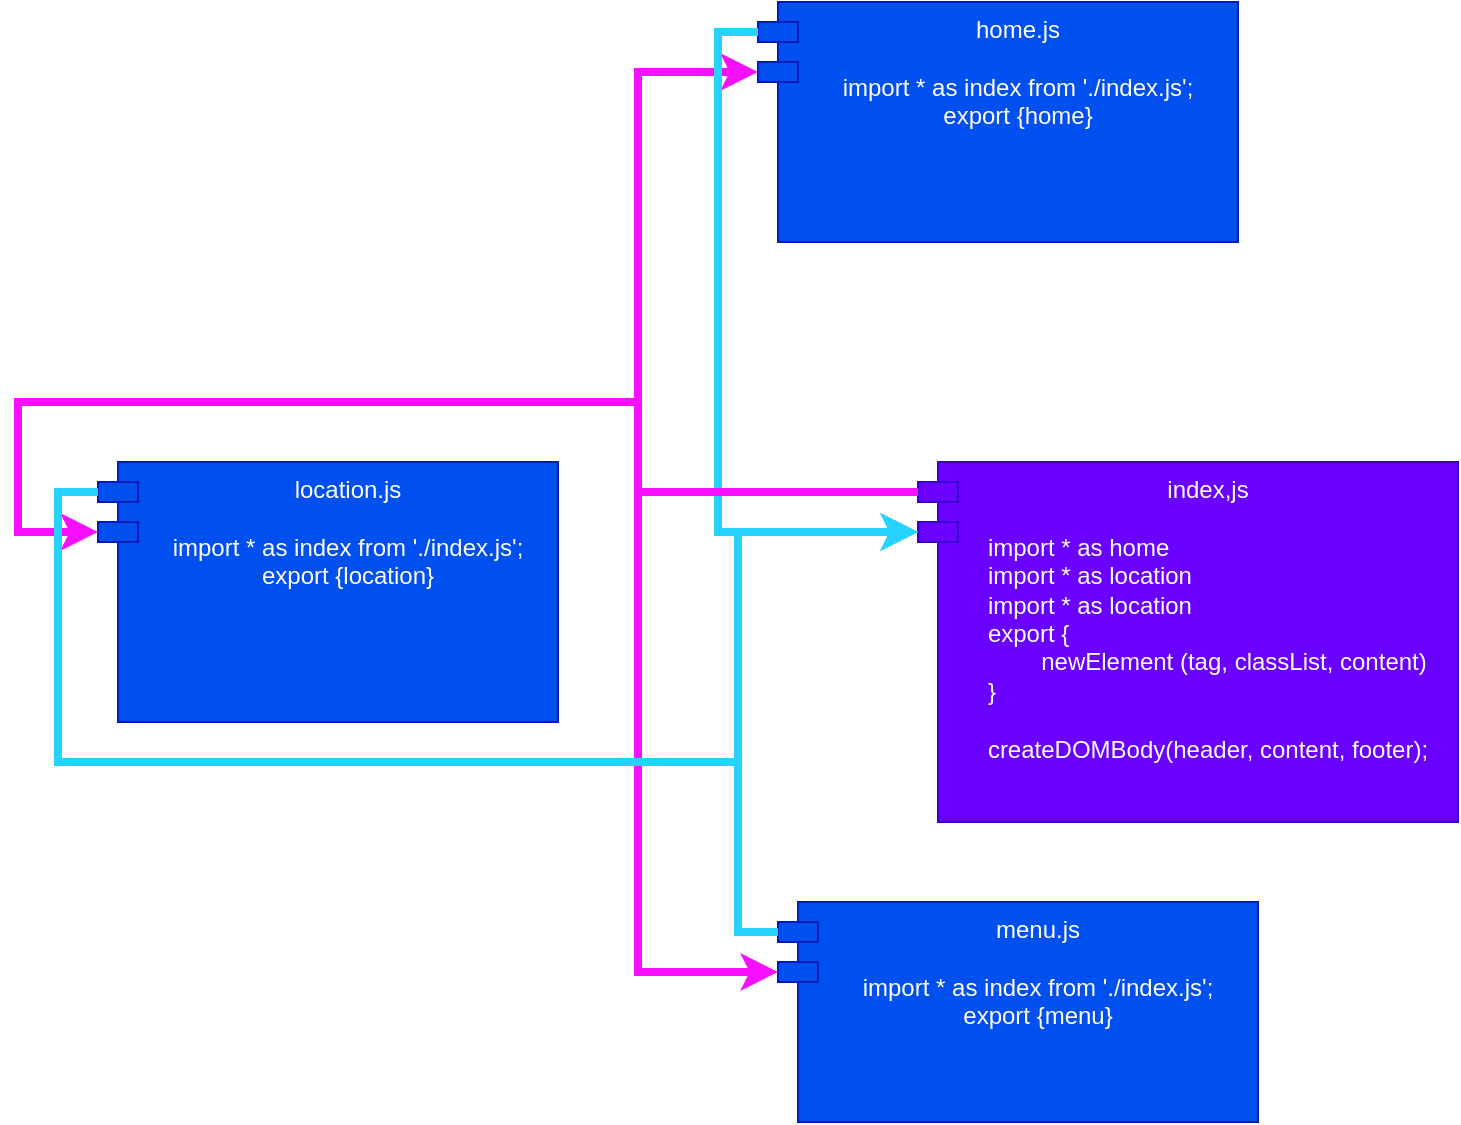 <mxfile version="24.4.4" type="github">
  <diagram name="Page-1" id="_XW2aRxPbvMp9jxoI3Cc">
    <mxGraphModel dx="1434" dy="695" grid="1" gridSize="10" guides="1" tooltips="1" connect="1" arrows="1" fold="1" page="1" pageScale="1" pageWidth="850" pageHeight="1100" math="0" shadow="0">
      <root>
        <mxCell id="0" />
        <mxCell id="1" parent="0" />
        <mxCell id="SFTi8-72i3KYINAuqSL5-2" value="index,js&lt;div&gt;&lt;br&gt;&lt;/div&gt;&lt;div style=&quot;&quot;&gt;&lt;div style=&quot;text-align: left;&quot;&gt;&lt;span style=&quot;background-color: initial;&quot;&gt;import * as home&lt;/span&gt;&lt;/div&gt;&lt;div style=&quot;text-align: left;&quot;&gt;&lt;span style=&quot;background-color: initial;&quot;&gt;import * as location&lt;/span&gt;&lt;/div&gt;&lt;div style=&quot;text-align: left;&quot;&gt;&lt;span style=&quot;background-color: initial;&quot;&gt;import * as location&lt;/span&gt;&lt;/div&gt;&lt;div style=&quot;text-align: left;&quot;&gt;&lt;span style=&quot;background-color: initial;&quot;&gt;export {&lt;/span&gt;&lt;/div&gt;&lt;div style=&quot;text-align: left;&quot;&gt;&lt;span style=&quot;background-color: initial;&quot;&gt;&lt;span style=&quot;white-space: pre;&quot;&gt;&#x9;&lt;/span&gt;newElement (tag, classList, content)&lt;/span&gt;&lt;/div&gt;&lt;/div&gt;&lt;div style=&quot;text-align: left;&quot;&gt;}&lt;/div&gt;&lt;div style=&quot;text-align: left;&quot;&gt;&lt;br&gt;&lt;/div&gt;&lt;div style=&quot;text-align: left;&quot;&gt;&lt;span style=&quot;background-color: initial;&quot;&gt;createDOMBody(header, content, footer);&lt;/span&gt;&lt;br&gt;&lt;/div&gt;&lt;div style=&quot;text-align: left;&quot;&gt;&lt;br&gt;&lt;/div&gt;" style="shape=module;align=left;spacingLeft=20;align=center;verticalAlign=top;whiteSpace=wrap;html=1;fillColor=#6a00ff;strokeColor=#3700CC;fontColor=#ffffff;" vertex="1" parent="1">
          <mxGeometry x="460" y="270" width="270" height="180" as="geometry" />
        </mxCell>
        <mxCell id="SFTi8-72i3KYINAuqSL5-3" value="home.js&lt;div&gt;&lt;br&gt;&lt;/div&gt;&lt;div&gt;import * as index from &#39;./index.js&#39;;&lt;/div&gt;&lt;div&gt;export {home}&lt;/div&gt;" style="shape=module;align=left;spacingLeft=20;align=center;verticalAlign=top;whiteSpace=wrap;html=1;fillColor=#0050ef;fontColor=#ffffff;strokeColor=#001DBC;" vertex="1" parent="1">
          <mxGeometry x="380" y="40" width="240" height="120" as="geometry" />
        </mxCell>
        <mxCell id="SFTi8-72i3KYINAuqSL5-4" value="location.js&lt;div&gt;&lt;br&gt;&lt;/div&gt;&lt;div&gt;&lt;div&gt;import * as index from &#39;./index.js&#39;;&lt;/div&gt;&lt;div&gt;export {location}&lt;/div&gt;&lt;/div&gt;" style="shape=module;align=left;spacingLeft=20;align=center;verticalAlign=top;whiteSpace=wrap;html=1;fillColor=#0050ef;fontColor=#ffffff;strokeColor=#001DBC;" vertex="1" parent="1">
          <mxGeometry x="50" y="270" width="230" height="130" as="geometry" />
        </mxCell>
        <mxCell id="SFTi8-72i3KYINAuqSL5-5" value="menu.js&lt;div&gt;&lt;br&gt;&lt;/div&gt;&lt;div&gt;&lt;div&gt;import * as index from &#39;./index.js&#39;;&lt;/div&gt;&lt;div&gt;export {menu}&lt;/div&gt;&lt;/div&gt;" style="shape=module;align=left;spacingLeft=20;align=center;verticalAlign=top;whiteSpace=wrap;html=1;fillColor=#0050ef;fontColor=#ffffff;strokeColor=#001DBC;" vertex="1" parent="1">
          <mxGeometry x="390" y="490" width="240" height="110" as="geometry" />
        </mxCell>
        <mxCell id="SFTi8-72i3KYINAuqSL5-8" style="edgeStyle=orthogonalEdgeStyle;rounded=0;orthogonalLoop=1;jettySize=auto;html=1;exitX=0;exitY=0;exitDx=0;exitDy=15;exitPerimeter=0;entryX=0;entryY=0;entryDx=0;entryDy=35;entryPerimeter=0;strokeColor=#F70FFF;strokeWidth=4;" edge="1" parent="1" source="SFTi8-72i3KYINAuqSL5-2" target="SFTi8-72i3KYINAuqSL5-3">
          <mxGeometry relative="1" as="geometry">
            <Array as="points">
              <mxPoint x="320" y="285" />
              <mxPoint x="320" y="75" />
            </Array>
          </mxGeometry>
        </mxCell>
        <mxCell id="SFTi8-72i3KYINAuqSL5-9" style="edgeStyle=orthogonalEdgeStyle;rounded=0;orthogonalLoop=1;jettySize=auto;html=1;exitX=0;exitY=0;exitDx=0;exitDy=15;exitPerimeter=0;entryX=0;entryY=0;entryDx=0;entryDy=35;entryPerimeter=0;strokeColor=#24D3FF;strokeWidth=4;" edge="1" parent="1" source="SFTi8-72i3KYINAuqSL5-3" target="SFTi8-72i3KYINAuqSL5-2">
          <mxGeometry relative="1" as="geometry">
            <Array as="points">
              <mxPoint x="360" y="55" />
              <mxPoint x="360" y="305" />
            </Array>
          </mxGeometry>
        </mxCell>
        <mxCell id="SFTi8-72i3KYINAuqSL5-11" style="edgeStyle=orthogonalEdgeStyle;rounded=0;orthogonalLoop=1;jettySize=auto;html=1;exitX=0;exitY=0;exitDx=0;exitDy=15;exitPerimeter=0;entryX=0;entryY=0;entryDx=0;entryDy=35;entryPerimeter=0;strokeColor=#F70FFF;strokeWidth=4;" edge="1" parent="1" source="SFTi8-72i3KYINAuqSL5-2" target="SFTi8-72i3KYINAuqSL5-5">
          <mxGeometry relative="1" as="geometry">
            <Array as="points">
              <mxPoint x="320" y="285" />
              <mxPoint x="320" y="525" />
            </Array>
          </mxGeometry>
        </mxCell>
        <mxCell id="SFTi8-72i3KYINAuqSL5-13" style="edgeStyle=orthogonalEdgeStyle;rounded=0;orthogonalLoop=1;jettySize=auto;html=1;exitX=0;exitY=0;exitDx=0;exitDy=15;exitPerimeter=0;entryX=0;entryY=0;entryDx=0;entryDy=35;entryPerimeter=0;strokeColor=#F70FFF;strokeWidth=4;" edge="1" parent="1" source="SFTi8-72i3KYINAuqSL5-2" target="SFTi8-72i3KYINAuqSL5-4">
          <mxGeometry relative="1" as="geometry">
            <Array as="points">
              <mxPoint x="320" y="285" />
              <mxPoint x="320" y="240" />
              <mxPoint x="10" y="240" />
              <mxPoint x="10" y="305" />
            </Array>
          </mxGeometry>
        </mxCell>
        <mxCell id="SFTi8-72i3KYINAuqSL5-14" style="edgeStyle=orthogonalEdgeStyle;rounded=0;orthogonalLoop=1;jettySize=auto;html=1;exitX=0;exitY=0;exitDx=0;exitDy=15;exitPerimeter=0;entryX=0;entryY=0;entryDx=0;entryDy=35;entryPerimeter=0;strokeColor=#24D3FF;strokeWidth=4;" edge="1" parent="1" source="SFTi8-72i3KYINAuqSL5-5" target="SFTi8-72i3KYINAuqSL5-2">
          <mxGeometry relative="1" as="geometry" />
        </mxCell>
        <mxCell id="SFTi8-72i3KYINAuqSL5-15" style="edgeStyle=orthogonalEdgeStyle;rounded=0;orthogonalLoop=1;jettySize=auto;html=1;exitX=0;exitY=0;exitDx=0;exitDy=15;exitPerimeter=0;entryX=0;entryY=0;entryDx=0;entryDy=35;entryPerimeter=0;strokeColor=#24D3FF;strokeWidth=4;" edge="1" parent="1" source="SFTi8-72i3KYINAuqSL5-4" target="SFTi8-72i3KYINAuqSL5-2">
          <mxGeometry relative="1" as="geometry" />
        </mxCell>
      </root>
    </mxGraphModel>
  </diagram>
</mxfile>
